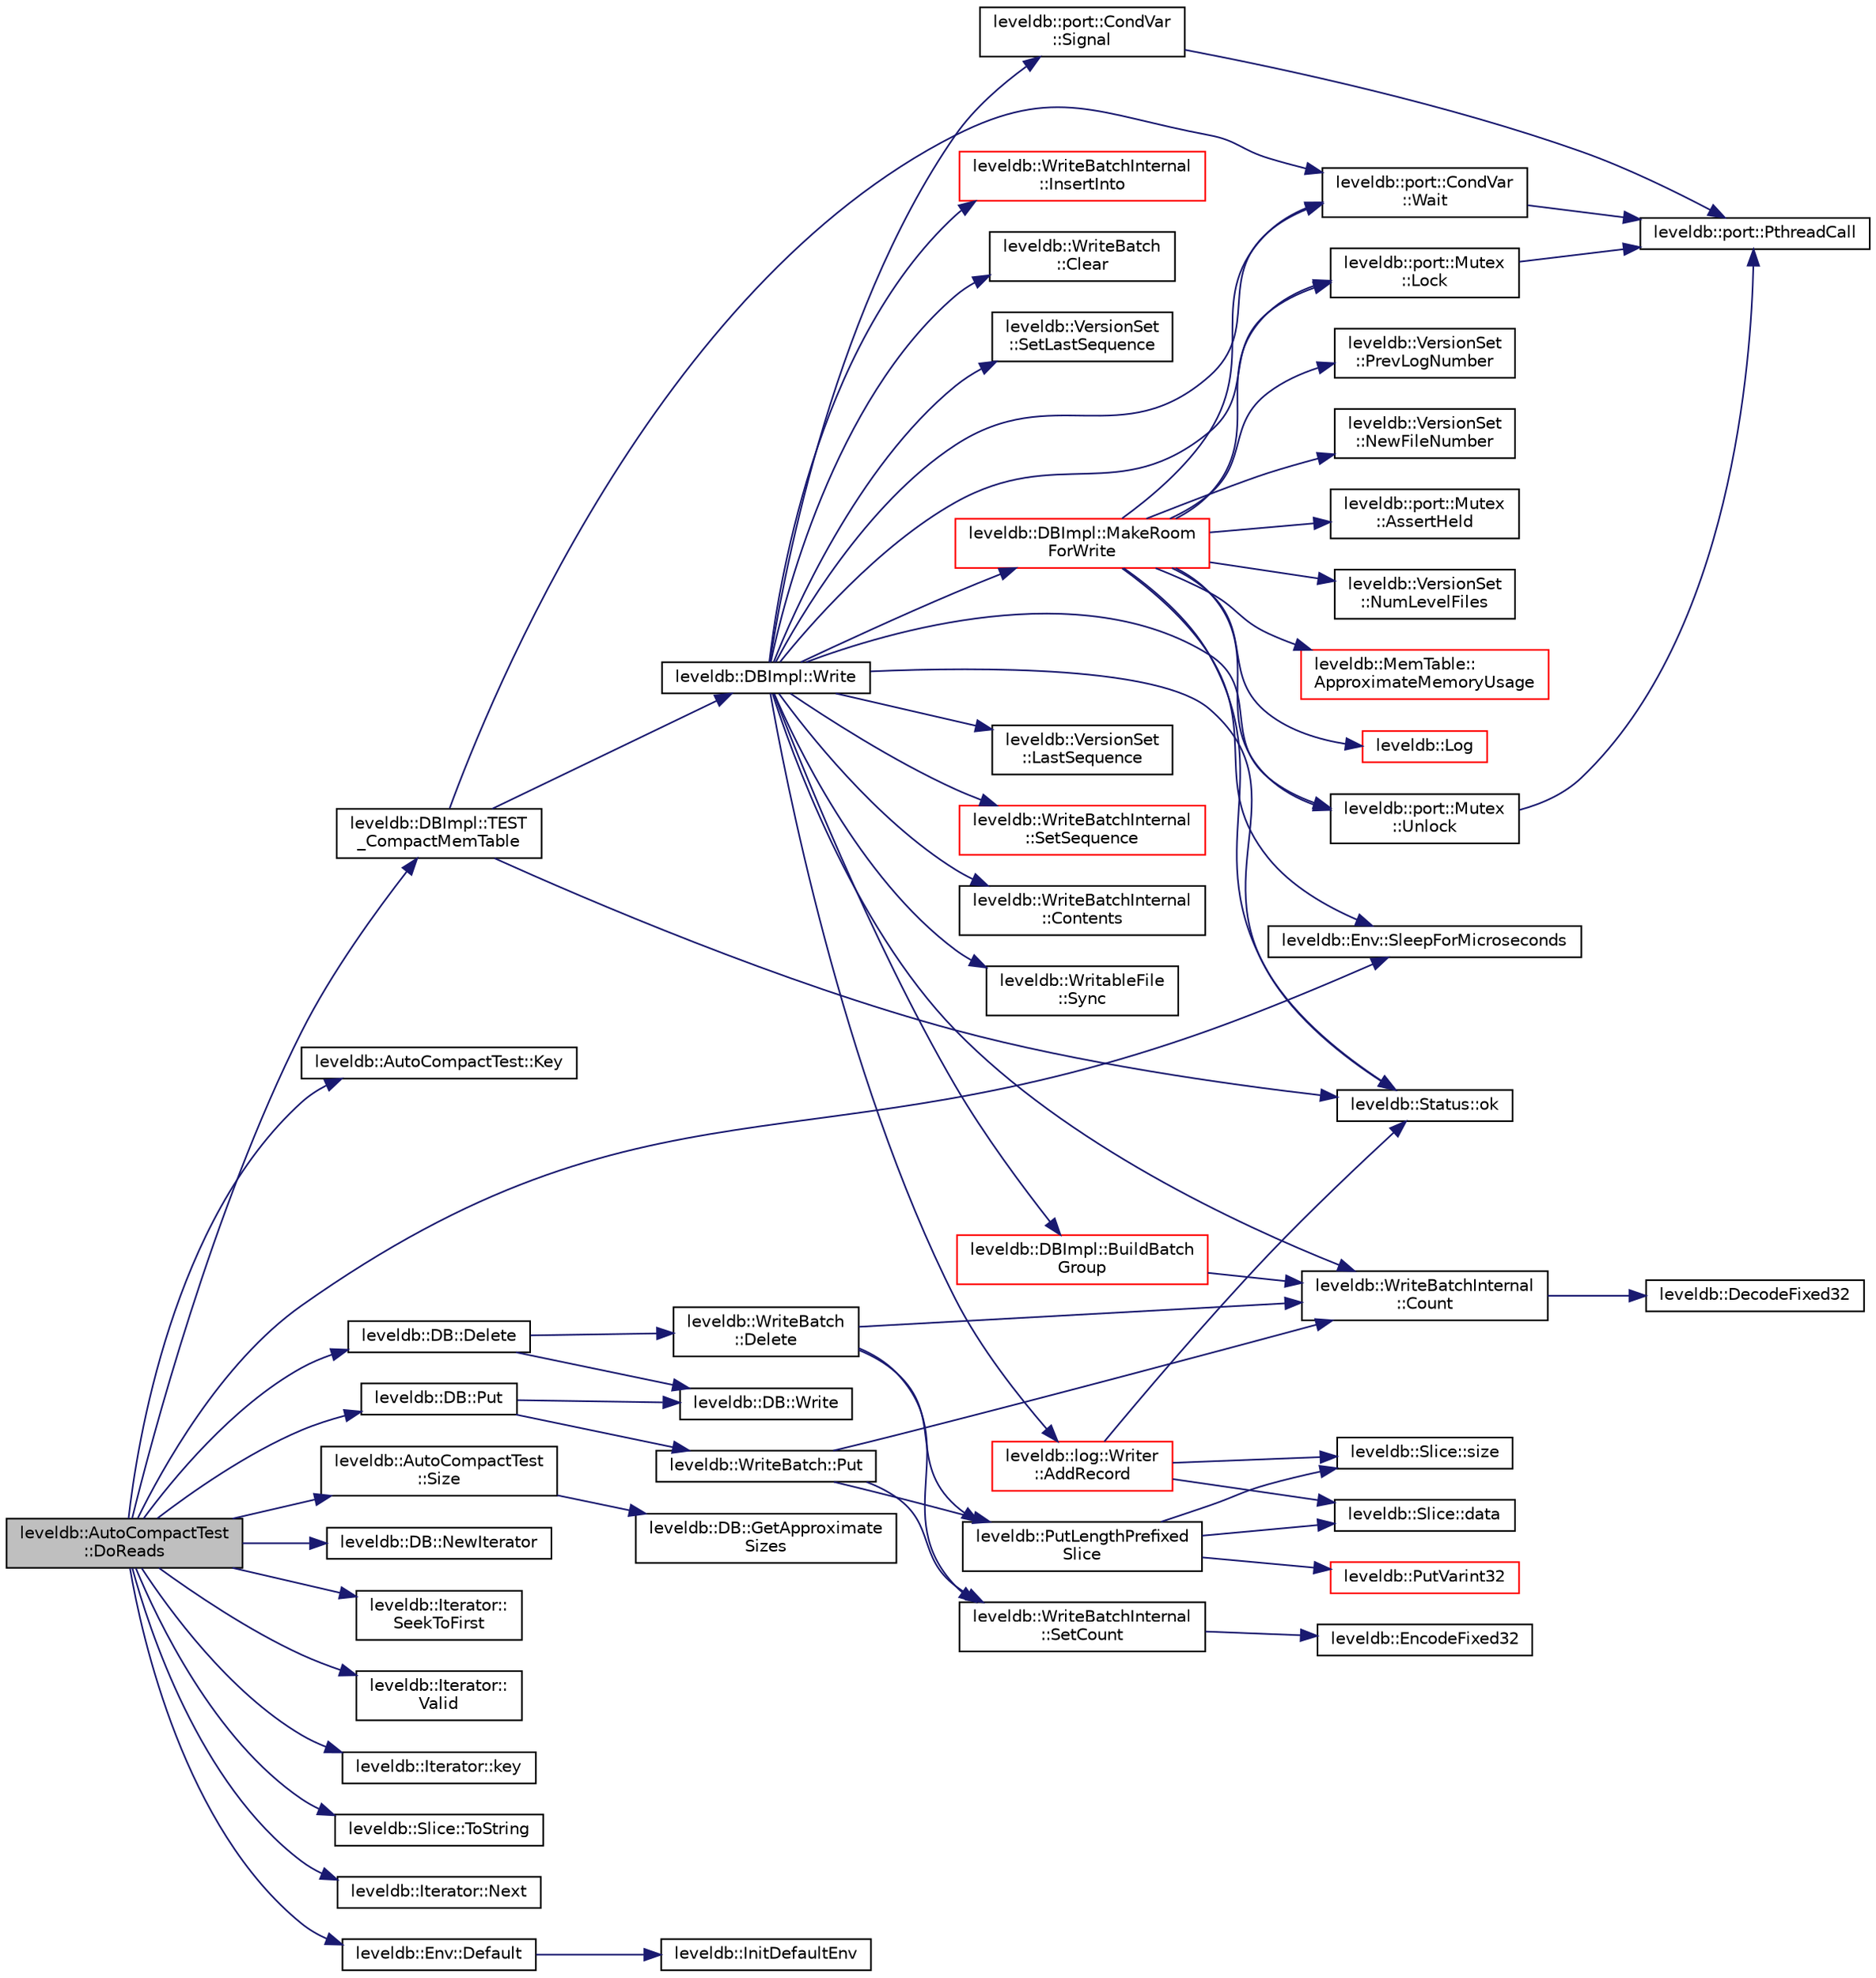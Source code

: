 digraph "leveldb::AutoCompactTest::DoReads"
{
  edge [fontname="Helvetica",fontsize="10",labelfontname="Helvetica",labelfontsize="10"];
  node [fontname="Helvetica",fontsize="10",shape=record];
  rankdir="LR";
  Node1 [label="leveldb::AutoCompactTest\l::DoReads",height=0.2,width=0.4,color="black", fillcolor="grey75", style="filled" fontcolor="black"];
  Node1 -> Node2 [color="midnightblue",fontsize="10",style="solid",fontname="Helvetica"];
  Node2 [label="leveldb::DB::Put",height=0.2,width=0.4,color="black", fillcolor="white", style="filled",URL="$classleveldb_1_1_d_b.html#ac2e472812630ed74298df7b03b08c1ae"];
  Node2 -> Node3 [color="midnightblue",fontsize="10",style="solid",fontname="Helvetica"];
  Node3 [label="leveldb::WriteBatch::Put",height=0.2,width=0.4,color="black", fillcolor="white", style="filled",URL="$classleveldb_1_1_write_batch.html#a30770379143a7ccb4ede18ddf0e45bf3"];
  Node3 -> Node4 [color="midnightblue",fontsize="10",style="solid",fontname="Helvetica"];
  Node4 [label="leveldb::WriteBatchInternal\l::SetCount",height=0.2,width=0.4,color="black", fillcolor="white", style="filled",URL="$classleveldb_1_1_write_batch_internal.html#ae03d20619da53aae175dd28d61c90bd9"];
  Node4 -> Node5 [color="midnightblue",fontsize="10",style="solid",fontname="Helvetica"];
  Node5 [label="leveldb::EncodeFixed32",height=0.2,width=0.4,color="black", fillcolor="white", style="filled",URL="$namespaceleveldb.html#a265d1eea2e5d8e42cf86372ed4904886"];
  Node3 -> Node6 [color="midnightblue",fontsize="10",style="solid",fontname="Helvetica"];
  Node6 [label="leveldb::WriteBatchInternal\l::Count",height=0.2,width=0.4,color="black", fillcolor="white", style="filled",URL="$classleveldb_1_1_write_batch_internal.html#a5270ca4567dbae1524005ad14e0698e3"];
  Node6 -> Node7 [color="midnightblue",fontsize="10",style="solid",fontname="Helvetica"];
  Node7 [label="leveldb::DecodeFixed32",height=0.2,width=0.4,color="black", fillcolor="white", style="filled",URL="$namespaceleveldb.html#adae574304f9d1ed3e95742167cd449a9"];
  Node3 -> Node8 [color="midnightblue",fontsize="10",style="solid",fontname="Helvetica"];
  Node8 [label="leveldb::PutLengthPrefixed\lSlice",height=0.2,width=0.4,color="black", fillcolor="white", style="filled",URL="$namespaceleveldb.html#a98eaeea7300aa4f9b56303ffa27581af"];
  Node8 -> Node9 [color="midnightblue",fontsize="10",style="solid",fontname="Helvetica"];
  Node9 [label="leveldb::PutVarint32",height=0.2,width=0.4,color="red", fillcolor="white", style="filled",URL="$namespaceleveldb.html#ab00e282f3fd7058b8a41afcf4b56e685"];
  Node8 -> Node10 [color="midnightblue",fontsize="10",style="solid",fontname="Helvetica"];
  Node10 [label="leveldb::Slice::size",height=0.2,width=0.4,color="black", fillcolor="white", style="filled",URL="$classleveldb_1_1_slice.html#a947d3173f04f8a30553e89046daf91d5"];
  Node8 -> Node11 [color="midnightblue",fontsize="10",style="solid",fontname="Helvetica"];
  Node11 [label="leveldb::Slice::data",height=0.2,width=0.4,color="black", fillcolor="white", style="filled",URL="$classleveldb_1_1_slice.html#aa64861043d9deee6889461bf0593cf73"];
  Node2 -> Node12 [color="midnightblue",fontsize="10",style="solid",fontname="Helvetica"];
  Node12 [label="leveldb::DB::Write",height=0.2,width=0.4,color="black", fillcolor="white", style="filled",URL="$classleveldb_1_1_d_b.html#ae0b6ded8c8e0b88ff70190bf7a0c086c"];
  Node1 -> Node13 [color="midnightblue",fontsize="10",style="solid",fontname="Helvetica"];
  Node13 [label="leveldb::AutoCompactTest::Key",height=0.2,width=0.4,color="black", fillcolor="white", style="filled",URL="$classleveldb_1_1_auto_compact_test.html#a02993bed0b92d580bb0a51b92191eba9"];
  Node1 -> Node14 [color="midnightblue",fontsize="10",style="solid",fontname="Helvetica"];
  Node14 [label="leveldb::DBImpl::TEST\l_CompactMemTable",height=0.2,width=0.4,color="black", fillcolor="white", style="filled",URL="$classleveldb_1_1_d_b_impl.html#a8642703fd1398cd8e3f5f24ee0b9da23"];
  Node14 -> Node15 [color="midnightblue",fontsize="10",style="solid",fontname="Helvetica"];
  Node15 [label="leveldb::DBImpl::Write",height=0.2,width=0.4,color="black", fillcolor="white", style="filled",URL="$classleveldb_1_1_d_b_impl.html#ac0d0b472717099d6a02ad9dace4e8ef4"];
  Node15 -> Node16 [color="midnightblue",fontsize="10",style="solid",fontname="Helvetica"];
  Node16 [label="leveldb::port::CondVar\l::Wait",height=0.2,width=0.4,color="black", fillcolor="white", style="filled",URL="$classleveldb_1_1port_1_1_cond_var.html#a9e9855595a3f3a3ccf47949696065597"];
  Node16 -> Node17 [color="midnightblue",fontsize="10",style="solid",fontname="Helvetica"];
  Node17 [label="leveldb::port::PthreadCall",height=0.2,width=0.4,color="black", fillcolor="white", style="filled",URL="$namespaceleveldb_1_1port.html#a614e0b6f0b21d697fe4001dbe3d8798b"];
  Node15 -> Node18 [color="midnightblue",fontsize="10",style="solid",fontname="Helvetica"];
  Node18 [label="leveldb::DBImpl::MakeRoom\lForWrite",height=0.2,width=0.4,color="red", fillcolor="white", style="filled",URL="$classleveldb_1_1_d_b_impl.html#a9439d7de053315f2f2b59c6382db6f9b"];
  Node18 -> Node19 [color="midnightblue",fontsize="10",style="solid",fontname="Helvetica"];
  Node19 [label="leveldb::port::Mutex\l::AssertHeld",height=0.2,width=0.4,color="black", fillcolor="white", style="filled",URL="$classleveldb_1_1port_1_1_mutex.html#a9793393529f59bbb4adaf152bbbab42c"];
  Node18 -> Node20 [color="midnightblue",fontsize="10",style="solid",fontname="Helvetica"];
  Node20 [label="leveldb::Status::ok",height=0.2,width=0.4,color="black", fillcolor="white", style="filled",URL="$classleveldb_1_1_status.html#ab31e89a858c766716e3dc952be857c65"];
  Node18 -> Node21 [color="midnightblue",fontsize="10",style="solid",fontname="Helvetica"];
  Node21 [label="leveldb::VersionSet\l::NumLevelFiles",height=0.2,width=0.4,color="black", fillcolor="white", style="filled",URL="$classleveldb_1_1_version_set.html#a29d2d4a5aa83c12a1451743ca2a570fa"];
  Node18 -> Node22 [color="midnightblue",fontsize="10",style="solid",fontname="Helvetica"];
  Node22 [label="leveldb::port::Mutex\l::Unlock",height=0.2,width=0.4,color="black", fillcolor="white", style="filled",URL="$classleveldb_1_1port_1_1_mutex.html#a9d69a21c53dad7732b2006acf87f006b"];
  Node22 -> Node17 [color="midnightblue",fontsize="10",style="solid",fontname="Helvetica"];
  Node18 -> Node23 [color="midnightblue",fontsize="10",style="solid",fontname="Helvetica"];
  Node23 [label="leveldb::Env::SleepForMicroseconds",height=0.2,width=0.4,color="black", fillcolor="white", style="filled",URL="$classleveldb_1_1_env.html#a43ad838cfb08db3d9e2197800cd33312"];
  Node18 -> Node24 [color="midnightblue",fontsize="10",style="solid",fontname="Helvetica"];
  Node24 [label="leveldb::port::Mutex\l::Lock",height=0.2,width=0.4,color="black", fillcolor="white", style="filled",URL="$classleveldb_1_1port_1_1_mutex.html#a9a4da7195ce1802c077bc4d0035d4dd1"];
  Node24 -> Node17 [color="midnightblue",fontsize="10",style="solid",fontname="Helvetica"];
  Node18 -> Node25 [color="midnightblue",fontsize="10",style="solid",fontname="Helvetica"];
  Node25 [label="leveldb::MemTable::\lApproximateMemoryUsage",height=0.2,width=0.4,color="red", fillcolor="white", style="filled",URL="$classleveldb_1_1_mem_table.html#a667a1ada274201f0bdd3615baf1bd882"];
  Node18 -> Node26 [color="midnightblue",fontsize="10",style="solid",fontname="Helvetica"];
  Node26 [label="leveldb::Log",height=0.2,width=0.4,color="red", fillcolor="white", style="filled",URL="$namespaceleveldb.html#aeba9623ceee38be99bed2bc1ae082954"];
  Node18 -> Node16 [color="midnightblue",fontsize="10",style="solid",fontname="Helvetica"];
  Node18 -> Node27 [color="midnightblue",fontsize="10",style="solid",fontname="Helvetica"];
  Node27 [label="leveldb::VersionSet\l::PrevLogNumber",height=0.2,width=0.4,color="black", fillcolor="white", style="filled",URL="$classleveldb_1_1_version_set.html#a0c2a382650ba2b987d8059faacbd0c39"];
  Node18 -> Node28 [color="midnightblue",fontsize="10",style="solid",fontname="Helvetica"];
  Node28 [label="leveldb::VersionSet\l::NewFileNumber",height=0.2,width=0.4,color="black", fillcolor="white", style="filled",URL="$classleveldb_1_1_version_set.html#ac4086c848479e74c1d9eb95e250e7167"];
  Node15 -> Node29 [color="midnightblue",fontsize="10",style="solid",fontname="Helvetica"];
  Node29 [label="leveldb::VersionSet\l::LastSequence",height=0.2,width=0.4,color="black", fillcolor="white", style="filled",URL="$classleveldb_1_1_version_set.html#acbbb32422426416b0d5e58d35b151526"];
  Node15 -> Node20 [color="midnightblue",fontsize="10",style="solid",fontname="Helvetica"];
  Node15 -> Node30 [color="midnightblue",fontsize="10",style="solid",fontname="Helvetica"];
  Node30 [label="leveldb::DBImpl::BuildBatch\lGroup",height=0.2,width=0.4,color="red", fillcolor="white", style="filled",URL="$classleveldb_1_1_d_b_impl.html#a9e6ce4d7fffcf59575053f7d5c5e886b"];
  Node30 -> Node6 [color="midnightblue",fontsize="10",style="solid",fontname="Helvetica"];
  Node15 -> Node31 [color="midnightblue",fontsize="10",style="solid",fontname="Helvetica"];
  Node31 [label="leveldb::WriteBatchInternal\l::SetSequence",height=0.2,width=0.4,color="red", fillcolor="white", style="filled",URL="$classleveldb_1_1_write_batch_internal.html#a0ca3483de37433fb0ce37b1e91f01bd1"];
  Node15 -> Node6 [color="midnightblue",fontsize="10",style="solid",fontname="Helvetica"];
  Node15 -> Node22 [color="midnightblue",fontsize="10",style="solid",fontname="Helvetica"];
  Node15 -> Node32 [color="midnightblue",fontsize="10",style="solid",fontname="Helvetica"];
  Node32 [label="leveldb::log::Writer\l::AddRecord",height=0.2,width=0.4,color="red", fillcolor="white", style="filled",URL="$classleveldb_1_1log_1_1_writer.html#acb4abda5a5348ac1771657ff01bf2fad"];
  Node32 -> Node11 [color="midnightblue",fontsize="10",style="solid",fontname="Helvetica"];
  Node32 -> Node10 [color="midnightblue",fontsize="10",style="solid",fontname="Helvetica"];
  Node32 -> Node20 [color="midnightblue",fontsize="10",style="solid",fontname="Helvetica"];
  Node15 -> Node33 [color="midnightblue",fontsize="10",style="solid",fontname="Helvetica"];
  Node33 [label="leveldb::WriteBatchInternal\l::Contents",height=0.2,width=0.4,color="black", fillcolor="white", style="filled",URL="$classleveldb_1_1_write_batch_internal.html#a348947b16653c8a17590b13115b5274d"];
  Node15 -> Node34 [color="midnightblue",fontsize="10",style="solid",fontname="Helvetica"];
  Node34 [label="leveldb::WritableFile\l::Sync",height=0.2,width=0.4,color="black", fillcolor="white", style="filled",URL="$classleveldb_1_1_writable_file.html#a2d2dcef02a2c9e71f3d39125bcd5a606"];
  Node15 -> Node35 [color="midnightblue",fontsize="10",style="solid",fontname="Helvetica"];
  Node35 [label="leveldb::WriteBatchInternal\l::InsertInto",height=0.2,width=0.4,color="red", fillcolor="white", style="filled",URL="$classleveldb_1_1_write_batch_internal.html#a102aae14259fd277e2576338ce3e5551"];
  Node15 -> Node24 [color="midnightblue",fontsize="10",style="solid",fontname="Helvetica"];
  Node15 -> Node36 [color="midnightblue",fontsize="10",style="solid",fontname="Helvetica"];
  Node36 [label="leveldb::WriteBatch\l::Clear",height=0.2,width=0.4,color="black", fillcolor="white", style="filled",URL="$classleveldb_1_1_write_batch.html#afd5058344dc9be113919a5110129006f"];
  Node15 -> Node37 [color="midnightblue",fontsize="10",style="solid",fontname="Helvetica"];
  Node37 [label="leveldb::VersionSet\l::SetLastSequence",height=0.2,width=0.4,color="black", fillcolor="white", style="filled",URL="$classleveldb_1_1_version_set.html#a2234860e72a1ac7361d7bee107da6a07"];
  Node15 -> Node38 [color="midnightblue",fontsize="10",style="solid",fontname="Helvetica"];
  Node38 [label="leveldb::port::CondVar\l::Signal",height=0.2,width=0.4,color="black", fillcolor="white", style="filled",URL="$classleveldb_1_1port_1_1_cond_var.html#ac36a2038b058b24886741c99e4a7d7d4"];
  Node38 -> Node17 [color="midnightblue",fontsize="10",style="solid",fontname="Helvetica"];
  Node14 -> Node20 [color="midnightblue",fontsize="10",style="solid",fontname="Helvetica"];
  Node14 -> Node16 [color="midnightblue",fontsize="10",style="solid",fontname="Helvetica"];
  Node1 -> Node39 [color="midnightblue",fontsize="10",style="solid",fontname="Helvetica"];
  Node39 [label="leveldb::DB::Delete",height=0.2,width=0.4,color="black", fillcolor="white", style="filled",URL="$classleveldb_1_1_d_b.html#aff7577239799cd059464701c548090b9"];
  Node39 -> Node40 [color="midnightblue",fontsize="10",style="solid",fontname="Helvetica"];
  Node40 [label="leveldb::WriteBatch\l::Delete",height=0.2,width=0.4,color="black", fillcolor="white", style="filled",URL="$classleveldb_1_1_write_batch.html#a473da7f94483dab253cc36b7b231ce53"];
  Node40 -> Node4 [color="midnightblue",fontsize="10",style="solid",fontname="Helvetica"];
  Node40 -> Node6 [color="midnightblue",fontsize="10",style="solid",fontname="Helvetica"];
  Node40 -> Node8 [color="midnightblue",fontsize="10",style="solid",fontname="Helvetica"];
  Node39 -> Node12 [color="midnightblue",fontsize="10",style="solid",fontname="Helvetica"];
  Node1 -> Node41 [color="midnightblue",fontsize="10",style="solid",fontname="Helvetica"];
  Node41 [label="leveldb::AutoCompactTest\l::Size",height=0.2,width=0.4,color="black", fillcolor="white", style="filled",URL="$classleveldb_1_1_auto_compact_test.html#a4be489ee1b3868f61d9976935e9b2bc4"];
  Node41 -> Node42 [color="midnightblue",fontsize="10",style="solid",fontname="Helvetica"];
  Node42 [label="leveldb::DB::GetApproximate\lSizes",height=0.2,width=0.4,color="black", fillcolor="white", style="filled",URL="$classleveldb_1_1_d_b.html#ad4d54aa1dbcecc8583b013ab2d67aeff"];
  Node1 -> Node43 [color="midnightblue",fontsize="10",style="solid",fontname="Helvetica"];
  Node43 [label="leveldb::DB::NewIterator",height=0.2,width=0.4,color="black", fillcolor="white", style="filled",URL="$classleveldb_1_1_d_b.html#a5629308235de24c05c286c353d4e7d32"];
  Node1 -> Node44 [color="midnightblue",fontsize="10",style="solid",fontname="Helvetica"];
  Node44 [label="leveldb::Iterator::\lSeekToFirst",height=0.2,width=0.4,color="black", fillcolor="white", style="filled",URL="$classleveldb_1_1_iterator.html#a3594967cf26ddf1d37c7b886bb48627e"];
  Node1 -> Node45 [color="midnightblue",fontsize="10",style="solid",fontname="Helvetica"];
  Node45 [label="leveldb::Iterator::\lValid",height=0.2,width=0.4,color="black", fillcolor="white", style="filled",URL="$classleveldb_1_1_iterator.html#a38614978bfa0586327b8e237bcb46012"];
  Node1 -> Node46 [color="midnightblue",fontsize="10",style="solid",fontname="Helvetica"];
  Node46 [label="leveldb::Iterator::key",height=0.2,width=0.4,color="black", fillcolor="white", style="filled",URL="$classleveldb_1_1_iterator.html#ad17feced6e24a1b21db5ae6940c1f220"];
  Node1 -> Node47 [color="midnightblue",fontsize="10",style="solid",fontname="Helvetica"];
  Node47 [label="leveldb::Slice::ToString",height=0.2,width=0.4,color="black", fillcolor="white", style="filled",URL="$classleveldb_1_1_slice.html#a2cdd9fb649105033fde510afc9416732"];
  Node1 -> Node48 [color="midnightblue",fontsize="10",style="solid",fontname="Helvetica"];
  Node48 [label="leveldb::Iterator::Next",height=0.2,width=0.4,color="black", fillcolor="white", style="filled",URL="$classleveldb_1_1_iterator.html#aea54a5ca7eb942eb15770820529410e7"];
  Node1 -> Node49 [color="midnightblue",fontsize="10",style="solid",fontname="Helvetica"];
  Node49 [label="leveldb::Env::Default",height=0.2,width=0.4,color="black", fillcolor="white", style="filled",URL="$classleveldb_1_1_env.html#ae15b67e650ff6790059745fd1b3bf3e7"];
  Node49 -> Node50 [color="midnightblue",fontsize="10",style="solid",fontname="Helvetica"];
  Node50 [label="leveldb::InitDefaultEnv",height=0.2,width=0.4,color="black", fillcolor="white", style="filled",URL="$namespaceleveldb.html#a14d29112491310d7a38d7b07fc5084f0"];
  Node1 -> Node23 [color="midnightblue",fontsize="10",style="solid",fontname="Helvetica"];
}
